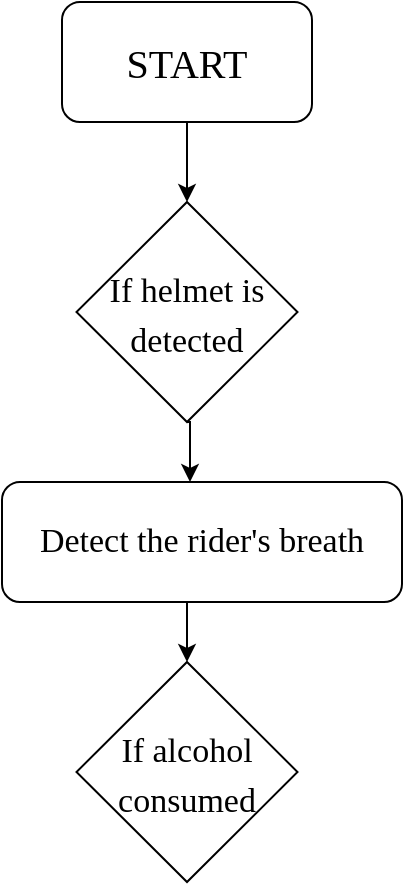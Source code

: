 <mxfile version="17.4.6" type="github">
  <diagram id="jOqtSxM-8zZIy-7nrG3q" name="Page-1">
    <mxGraphModel dx="868" dy="450" grid="1" gridSize="10" guides="1" tooltips="1" connect="1" arrows="1" fold="1" page="1" pageScale="1" pageWidth="850" pageHeight="1100" math="0" shadow="0">
      <root>
        <mxCell id="0" />
        <mxCell id="1" parent="0" />
        <mxCell id="qWQnZkXp50kozFIKqKcd-3" style="edgeStyle=orthogonalEdgeStyle;rounded=0;orthogonalLoop=1;jettySize=auto;html=1;exitX=0.5;exitY=1;exitDx=0;exitDy=0;entryX=0.5;entryY=0;entryDx=0;entryDy=0;fontFamily=Times New Roman;fontSize=17;" edge="1" parent="1" source="qWQnZkXp50kozFIKqKcd-1" target="qWQnZkXp50kozFIKqKcd-2">
          <mxGeometry relative="1" as="geometry" />
        </mxCell>
        <mxCell id="qWQnZkXp50kozFIKqKcd-1" value="&lt;font style=&quot;font-size: 20px&quot;&gt;START&lt;/font&gt;" style="rounded=1;whiteSpace=wrap;html=1;fontFamily=Times New Roman;" vertex="1" parent="1">
          <mxGeometry x="360" y="30" width="125" height="60" as="geometry" />
        </mxCell>
        <mxCell id="qWQnZkXp50kozFIKqKcd-6" style="edgeStyle=orthogonalEdgeStyle;rounded=0;orthogonalLoop=1;jettySize=auto;html=1;exitX=0.5;exitY=1;exitDx=0;exitDy=0;entryX=0.47;entryY=0;entryDx=0;entryDy=0;entryPerimeter=0;fontFamily=Times New Roman;fontSize=17;" edge="1" parent="1" source="qWQnZkXp50kozFIKqKcd-2" target="qWQnZkXp50kozFIKqKcd-4">
          <mxGeometry relative="1" as="geometry" />
        </mxCell>
        <mxCell id="qWQnZkXp50kozFIKqKcd-2" value="&lt;font style=&quot;font-size: 17px&quot;&gt;If helmet is detected&lt;/font&gt;" style="rhombus;whiteSpace=wrap;html=1;fontFamily=Times New Roman;fontSize=20;" vertex="1" parent="1">
          <mxGeometry x="367.25" y="130" width="110.5" height="110" as="geometry" />
        </mxCell>
        <mxCell id="qWQnZkXp50kozFIKqKcd-9" style="edgeStyle=orthogonalEdgeStyle;rounded=0;orthogonalLoop=1;jettySize=auto;html=1;exitX=0.5;exitY=1;exitDx=0;exitDy=0;entryX=0.5;entryY=0;entryDx=0;entryDy=0;fontFamily=Times New Roman;fontSize=17;" edge="1" parent="1" source="qWQnZkXp50kozFIKqKcd-4" target="qWQnZkXp50kozFIKqKcd-7">
          <mxGeometry relative="1" as="geometry" />
        </mxCell>
        <mxCell id="qWQnZkXp50kozFIKqKcd-4" value="Detect the rider&#39;s breath" style="rounded=1;whiteSpace=wrap;html=1;fontFamily=Times New Roman;fontSize=17;" vertex="1" parent="1">
          <mxGeometry x="330" y="270" width="200" height="60" as="geometry" />
        </mxCell>
        <mxCell id="qWQnZkXp50kozFIKqKcd-7" value="&lt;font style=&quot;font-size: 17px&quot;&gt;If alcohol consumed&lt;/font&gt;" style="rhombus;whiteSpace=wrap;html=1;fontFamily=Times New Roman;fontSize=20;" vertex="1" parent="1">
          <mxGeometry x="367.25" y="360" width="110.5" height="110" as="geometry" />
        </mxCell>
      </root>
    </mxGraphModel>
  </diagram>
</mxfile>
